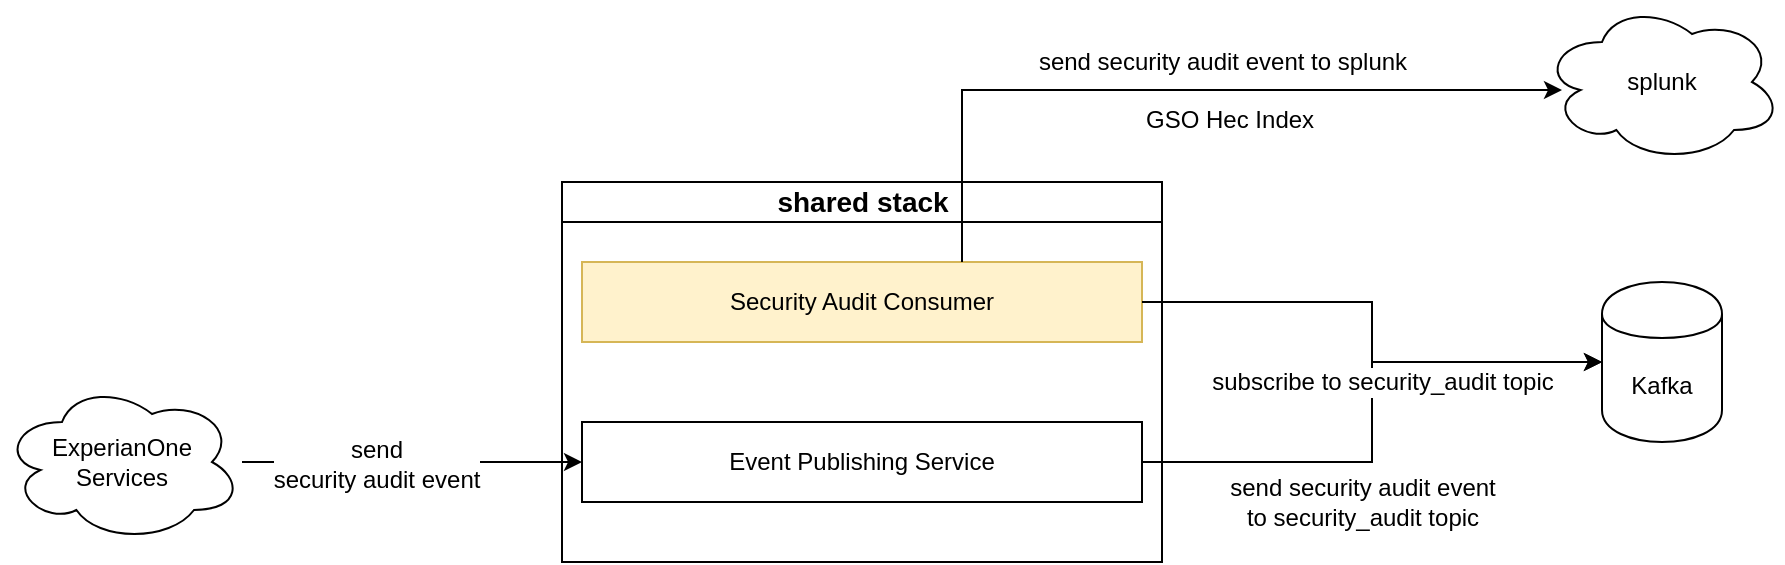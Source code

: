 <mxfile version="11.1.4" type="github"><diagram id="LCpw57TdiqfUxXOM1M3i" name="Page-1"><mxGraphModel dx="1360" dy="771" grid="1" gridSize="10" guides="1" tooltips="1" connect="1" arrows="1" fold="1" page="1" pageScale="1" pageWidth="9091" pageHeight="9013" math="0" shadow="0"><root><mxCell id="0"/><mxCell id="1" parent="0"/><mxCell id="ny1irQqbHdhnac-BOOr3-1" value="&lt;font style=&quot;font-size: 14px&quot;&gt;shared stack&lt;/font&gt;" style="swimlane;html=1;startSize=20;horizontal=1;childLayout=treeLayout;horizontalTree=0;resizable=0;containerType=tree;" vertex="1" parent="1"><mxGeometry x="590" y="160" width="300" height="190" as="geometry"/></mxCell><mxCell id="ny1irQqbHdhnac-BOOr3-2" value="Security Audit Consumer" style="whiteSpace=wrap;html=1;fillColor=#fff2cc;strokeColor=#d6b656;" vertex="1" parent="ny1irQqbHdhnac-BOOr3-1"><mxGeometry x="10" y="40" width="280" height="40" as="geometry"/></mxCell><mxCell id="ny1irQqbHdhnac-BOOr3-7" value="Event Publishing Service" style="whiteSpace=wrap;html=1;" vertex="1" parent="ny1irQqbHdhnac-BOOr3-1"><mxGeometry x="10" y="120" width="280" height="40" as="geometry"/></mxCell><mxCell id="ny1irQqbHdhnac-BOOr3-8" value="Kafka" style="shape=cylinder;whiteSpace=wrap;html=1;boundedLbl=1;backgroundOutline=1;" vertex="1" parent="1"><mxGeometry x="1110" y="210" width="60" height="80" as="geometry"/></mxCell><mxCell id="ny1irQqbHdhnac-BOOr3-9" value="splunk" style="ellipse;shape=cloud;whiteSpace=wrap;html=1;" vertex="1" parent="1"><mxGeometry x="1080" y="70" width="120" height="80" as="geometry"/></mxCell><mxCell id="ny1irQqbHdhnac-BOOr3-12" style="edgeStyle=orthogonalEdgeStyle;rounded=0;orthogonalLoop=1;jettySize=auto;html=1;entryX=0;entryY=0.5;entryDx=0;entryDy=0;" edge="1" parent="1" source="ny1irQqbHdhnac-BOOr3-10" target="ny1irQqbHdhnac-BOOr3-7"><mxGeometry relative="1" as="geometry"/></mxCell><mxCell id="ny1irQqbHdhnac-BOOr3-13" value="send &lt;br&gt;security audit event" style="text;html=1;resizable=0;points=[];align=center;verticalAlign=middle;labelBackgroundColor=#ffffff;" vertex="1" connectable="0" parent="ny1irQqbHdhnac-BOOr3-12"><mxGeometry x="-0.219" y="-1" relative="1" as="geometry"><mxPoint as="offset"/></mxGeometry></mxCell><mxCell id="ny1irQqbHdhnac-BOOr3-10" value="ExperianOne&lt;br&gt;Services" style="ellipse;shape=cloud;whiteSpace=wrap;html=1;" vertex="1" parent="1"><mxGeometry x="310" y="260" width="120" height="80" as="geometry"/></mxCell><mxCell id="ny1irQqbHdhnac-BOOr3-14" style="edgeStyle=orthogonalEdgeStyle;rounded=0;orthogonalLoop=1;jettySize=auto;html=1;" edge="1" parent="1" source="ny1irQqbHdhnac-BOOr3-7" target="ny1irQqbHdhnac-BOOr3-8"><mxGeometry relative="1" as="geometry"/></mxCell><mxCell id="ny1irQqbHdhnac-BOOr3-15" value="send security audit event &lt;br&gt;to security_audit topic" style="text;html=1;resizable=0;points=[];align=center;verticalAlign=middle;labelBackgroundColor=#ffffff;" vertex="1" connectable="0" parent="ny1irQqbHdhnac-BOOr3-14"><mxGeometry x="-0.329" relative="1" as="geometry"><mxPoint x="16" y="20" as="offset"/></mxGeometry></mxCell><mxCell id="ny1irQqbHdhnac-BOOr3-16" value="&lt;font style=&quot;font-size: 12px&quot;&gt;subscribe to security_audit topic&lt;/font&gt;" style="edgeStyle=orthogonalEdgeStyle;rounded=0;orthogonalLoop=1;jettySize=auto;html=1;entryX=0;entryY=0.5;entryDx=0;entryDy=0;" edge="1" parent="1" source="ny1irQqbHdhnac-BOOr3-2" target="ny1irQqbHdhnac-BOOr3-8"><mxGeometry x="0.154" y="-10" relative="1" as="geometry"><mxPoint as="offset"/></mxGeometry></mxCell><mxCell id="ny1irQqbHdhnac-BOOr3-17" style="edgeStyle=orthogonalEdgeStyle;rounded=0;orthogonalLoop=1;jettySize=auto;html=1;" edge="1" parent="1" source="ny1irQqbHdhnac-BOOr3-2"><mxGeometry relative="1" as="geometry"><mxPoint x="1090" y="114" as="targetPoint"/><Array as="points"><mxPoint x="790" y="114"/></Array></mxGeometry></mxCell><mxCell id="ny1irQqbHdhnac-BOOr3-18" value="send security audit event to splunk" style="text;html=1;resizable=0;points=[];align=center;verticalAlign=middle;labelBackgroundColor=#ffffff;" vertex="1" connectable="0" parent="ny1irQqbHdhnac-BOOr3-17"><mxGeometry x="0.14" y="-1" relative="1" as="geometry"><mxPoint x="-4" y="-15" as="offset"/></mxGeometry></mxCell><mxCell id="ny1irQqbHdhnac-BOOr3-19" value="GSO Hec Index" style="text;html=1;resizable=0;points=[];autosize=1;align=left;verticalAlign=top;spacingTop=-4;" vertex="1" parent="1"><mxGeometry x="880" y="119" width="100" height="20" as="geometry"/></mxCell></root></mxGraphModel></diagram></mxfile>